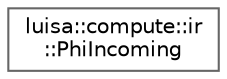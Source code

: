 digraph "类继承关系图"
{
 // LATEX_PDF_SIZE
  bgcolor="transparent";
  edge [fontname=Helvetica,fontsize=10,labelfontname=Helvetica,labelfontsize=10];
  node [fontname=Helvetica,fontsize=10,shape=box,height=0.2,width=0.4];
  rankdir="LR";
  Node0 [id="Node000000",label="luisa::compute::ir\l::PhiIncoming",height=0.2,width=0.4,color="grey40", fillcolor="white", style="filled",URL="$structluisa_1_1compute_1_1ir_1_1_phi_incoming.html",tooltip=" "];
}

